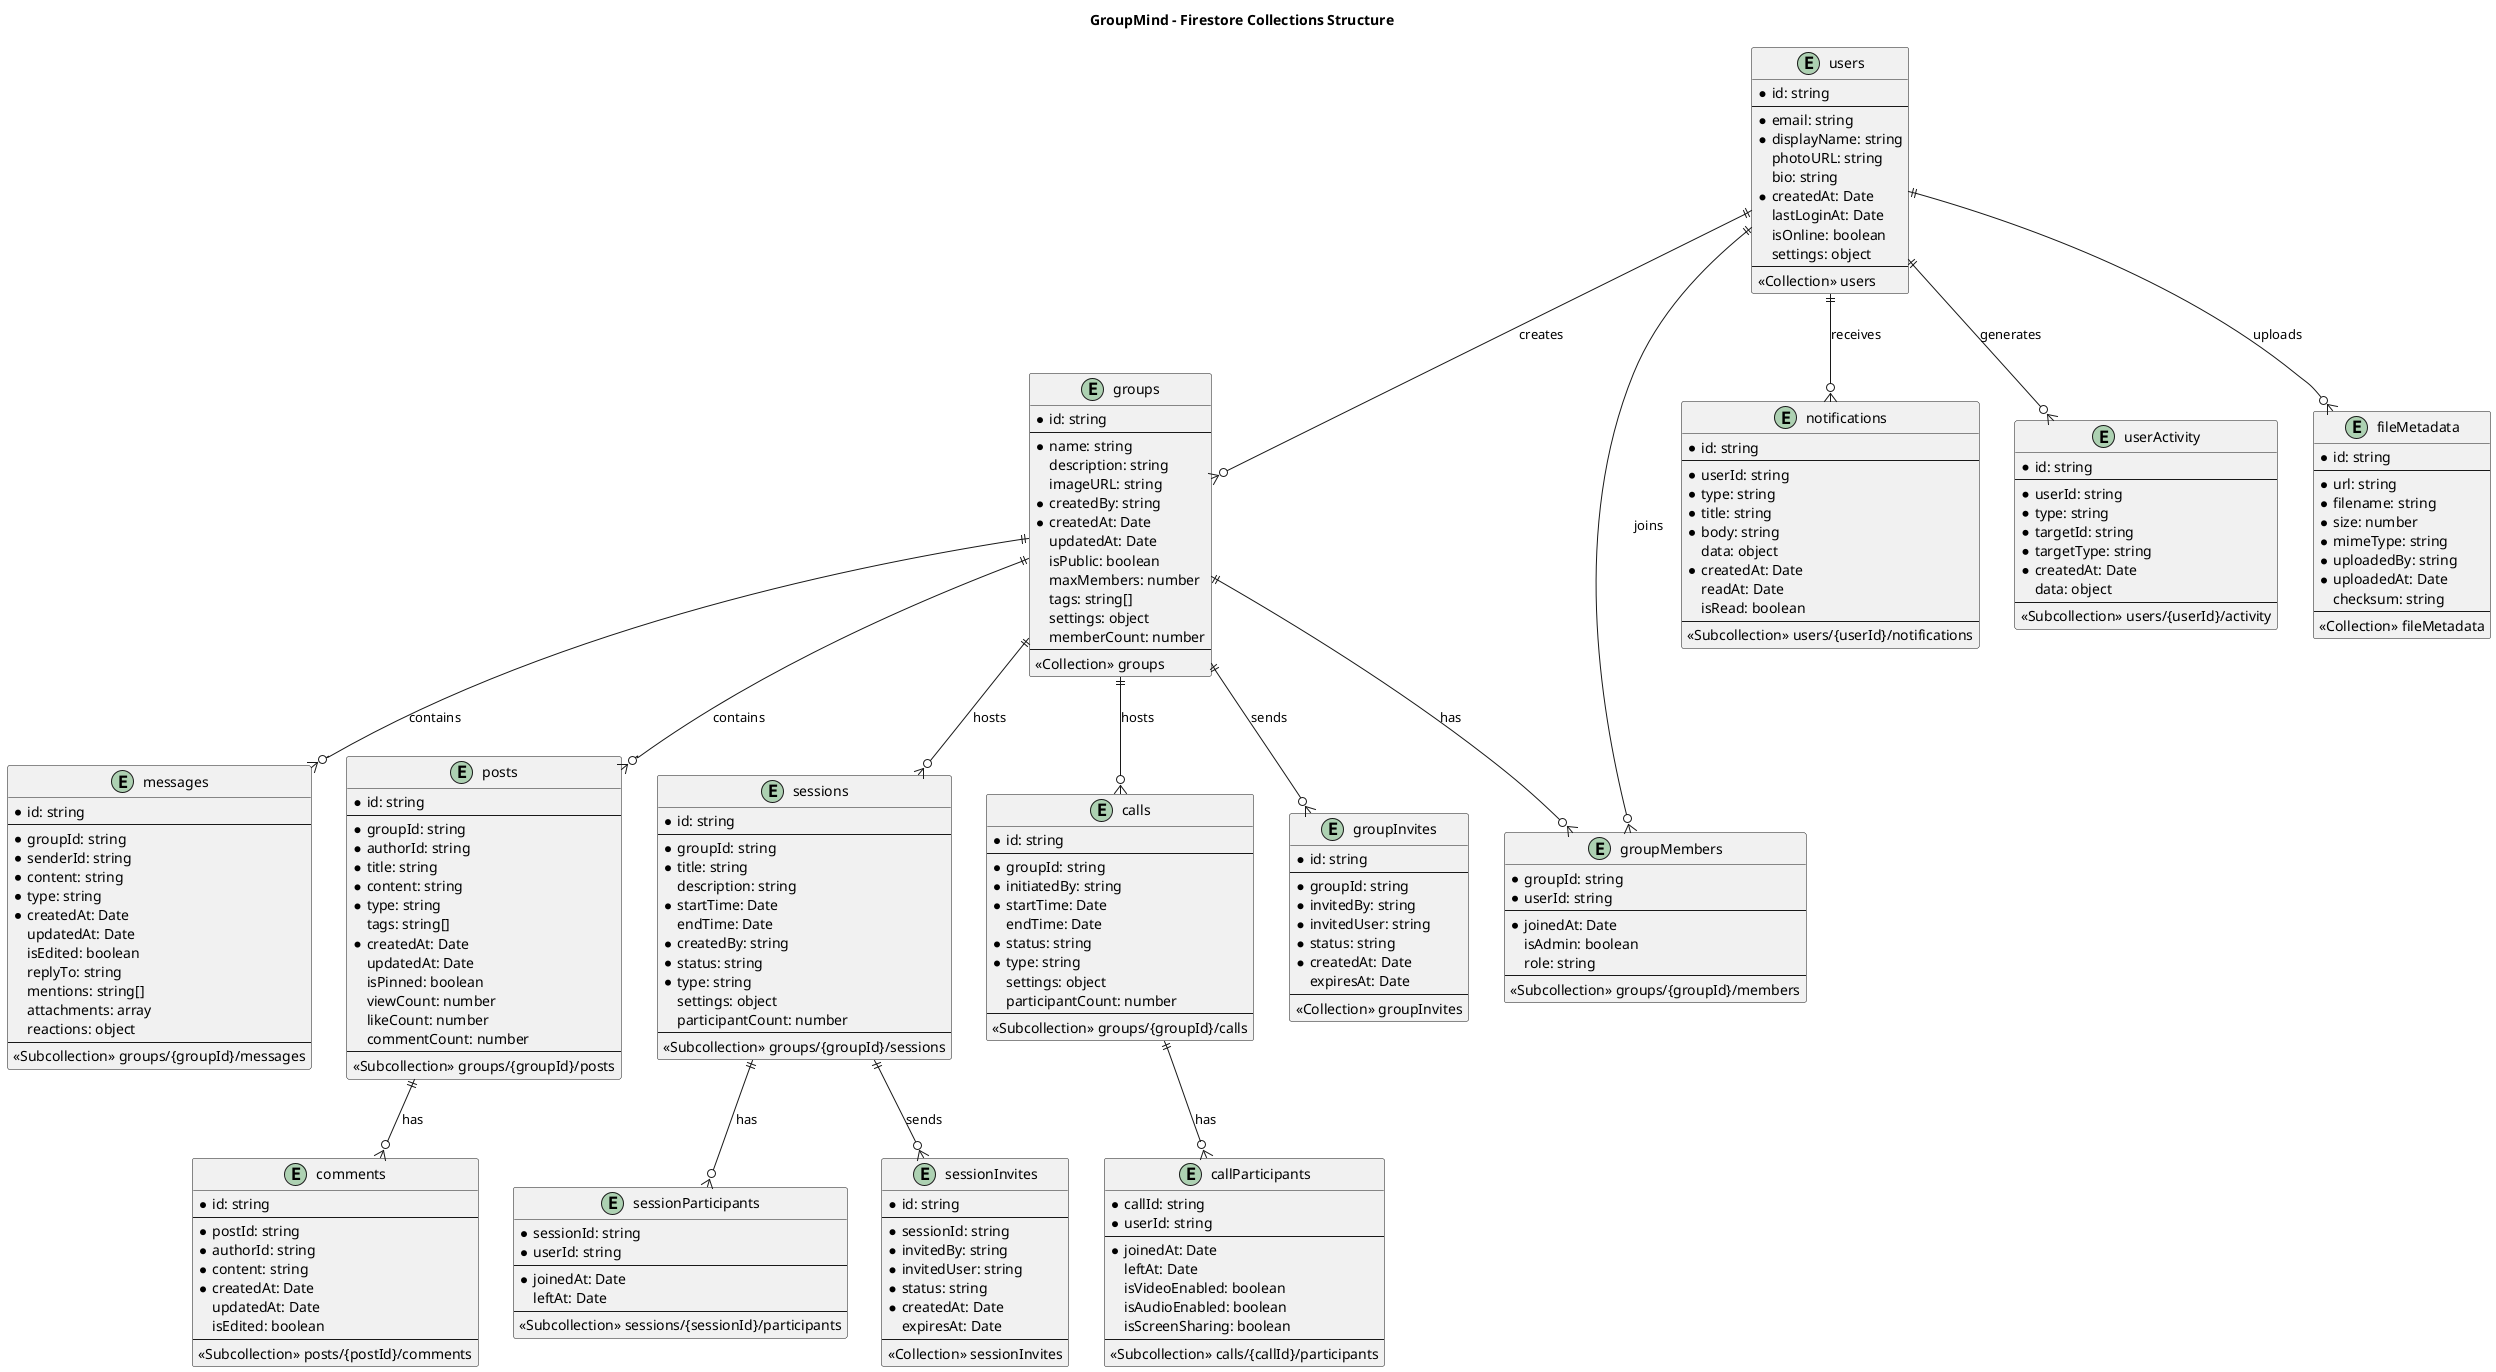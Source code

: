 @startuml ERD - Firestore Collections
title GroupMind - Firestore Collections Structure

skinparam entity {
  BackgroundColor LightYellow
  BorderColor Orange
}

skinparam relationship {
  Color DarkBlue
}

' Firestore Collections
entity "users" {
  * id: string
  --
  * email: string
  * displayName: string
  photoURL: string
  bio: string
  * createdAt: Date
  lastLoginAt: Date
  isOnline: boolean
  settings: object
  --
  <<Collection>> users
}

entity "groups" {
  * id: string
  --
  * name: string
  description: string
  imageURL: string
  * createdBy: string
  * createdAt: Date
  updatedAt: Date
  isPublic: boolean
  maxMembers: number
  tags: string[]
  settings: object
  memberCount: number
  --
  <<Collection>> groups
}

entity "groupMembers" {
  * groupId: string
  * userId: string
  --
  * joinedAt: Date
  isAdmin: boolean
  role: string
  --
  <<Subcollection>> groups/{groupId}/members
}

entity "messages" {
  * id: string
  --
  * groupId: string
  * senderId: string
  * content: string
  * type: string
  * createdAt: Date
  updatedAt: Date
  isEdited: boolean
  replyTo: string
  mentions: string[]
  attachments: array
  reactions: object
  --
  <<Subcollection>> groups/{groupId}/messages
}

entity "posts" {
  * id: string
  --
  * groupId: string
  * authorId: string
  * title: string
  * content: string
  * type: string
  tags: string[]
  * createdAt: Date
  updatedAt: Date
  isPinned: boolean
  viewCount: number
  likeCount: number
  commentCount: number
  --
  <<Subcollection>> groups/{groupId}/posts
}

entity "comments" {
  * id: string
  --
  * postId: string
  * authorId: string
  * content: string
  * createdAt: Date
  updatedAt: Date
  isEdited: boolean
  --
  <<Subcollection>> posts/{postId}/comments
}

entity "sessions" {
  * id: string
  --
  * groupId: string
  * title: string
  description: string
  * startTime: Date
  endTime: Date
  * createdBy: string
  * status: string
  * type: string
  settings: object
  participantCount: number
  --
  <<Subcollection>> groups/{groupId}/sessions
}

entity "sessionParticipants" {
  * sessionId: string
  * userId: string
  --
  * joinedAt: Date
  leftAt: Date
  --
  <<Subcollection>> sessions/{sessionId}/participants
}

entity "calls" {
  * id: string
  --
  * groupId: string
  * initiatedBy: string
  * startTime: Date
  endTime: Date
  * status: string
  * type: string
  settings: object
  participantCount: number
  --
  <<Subcollection>> groups/{groupId}/calls
}

entity "callParticipants" {
  * callId: string
  * userId: string
  --
  * joinedAt: Date
  leftAt: Date
  isVideoEnabled: boolean
  isAudioEnabled: boolean
  isScreenSharing: boolean
  --
  <<Subcollection>> calls/{callId}/participants
}

entity "notifications" {
  * id: string
  --
  * userId: string
  * type: string
  * title: string
  * body: string
  data: object
  * createdAt: Date
  readAt: Date
  isRead: boolean
  --
  <<Subcollection>> users/{userId}/notifications
}

entity "userActivity" {
  * id: string
  --
  * userId: string
  * type: string
  * targetId: string
  * targetType: string
  * createdAt: Date
  data: object
  --
  <<Subcollection>> users/{userId}/activity
}

entity "groupInvites" {
  * id: string
  --
  * groupId: string
  * invitedBy: string
  * invitedUser: string
  * status: string
  * createdAt: Date
  expiresAt: Date
  --
  <<Collection>> groupInvites
}

entity "sessionInvites" {
  * id: string
  --
  * sessionId: string
  * invitedBy: string
  * invitedUser: string
  * status: string
  * createdAt: Date
  expiresAt: Date
  --
  <<Collection>> sessionInvites
}

entity "fileMetadata" {
  * id: string
  --
  * url: string
  * filename: string
  * size: number
  * mimeType: string
  * uploadedBy: string
  * uploadedAt: Date
  checksum: string
  --
  <<Collection>> fileMetadata
}

' Relationships (Firestore References)
users ||--o{ groups : creates
users ||--o{ groupMembers : joins
groups ||--o{ groupMembers : has
groups ||--o{ messages : contains
groups ||--o{ posts : contains
groups ||--o{ sessions : hosts
groups ||--o{ calls : hosts
posts ||--o{ comments : has
sessions ||--o{ sessionParticipants : has
calls ||--o{ callParticipants : has
users ||--o{ notifications : receives
users ||--o{ userActivity : generates
groups ||--o{ groupInvites : sends
sessions ||--o{ sessionInvites : sends
users ||--o{ fileMetadata : uploads

@enduml 